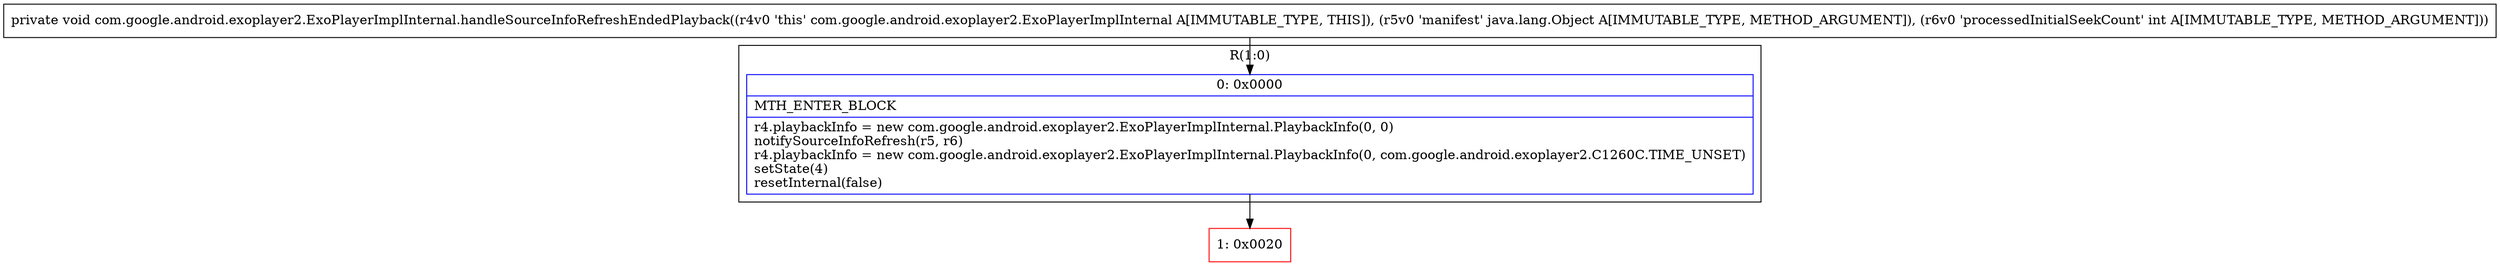 digraph "CFG forcom.google.android.exoplayer2.ExoPlayerImplInternal.handleSourceInfoRefreshEndedPlayback(Ljava\/lang\/Object;I)V" {
subgraph cluster_Region_1821676470 {
label = "R(1:0)";
node [shape=record,color=blue];
Node_0 [shape=record,label="{0\:\ 0x0000|MTH_ENTER_BLOCK\l|r4.playbackInfo = new com.google.android.exoplayer2.ExoPlayerImplInternal.PlaybackInfo(0, 0)\lnotifySourceInfoRefresh(r5, r6)\lr4.playbackInfo = new com.google.android.exoplayer2.ExoPlayerImplInternal.PlaybackInfo(0, com.google.android.exoplayer2.C1260C.TIME_UNSET)\lsetState(4)\lresetInternal(false)\l}"];
}
Node_1 [shape=record,color=red,label="{1\:\ 0x0020}"];
MethodNode[shape=record,label="{private void com.google.android.exoplayer2.ExoPlayerImplInternal.handleSourceInfoRefreshEndedPlayback((r4v0 'this' com.google.android.exoplayer2.ExoPlayerImplInternal A[IMMUTABLE_TYPE, THIS]), (r5v0 'manifest' java.lang.Object A[IMMUTABLE_TYPE, METHOD_ARGUMENT]), (r6v0 'processedInitialSeekCount' int A[IMMUTABLE_TYPE, METHOD_ARGUMENT])) }"];
MethodNode -> Node_0;
Node_0 -> Node_1;
}

